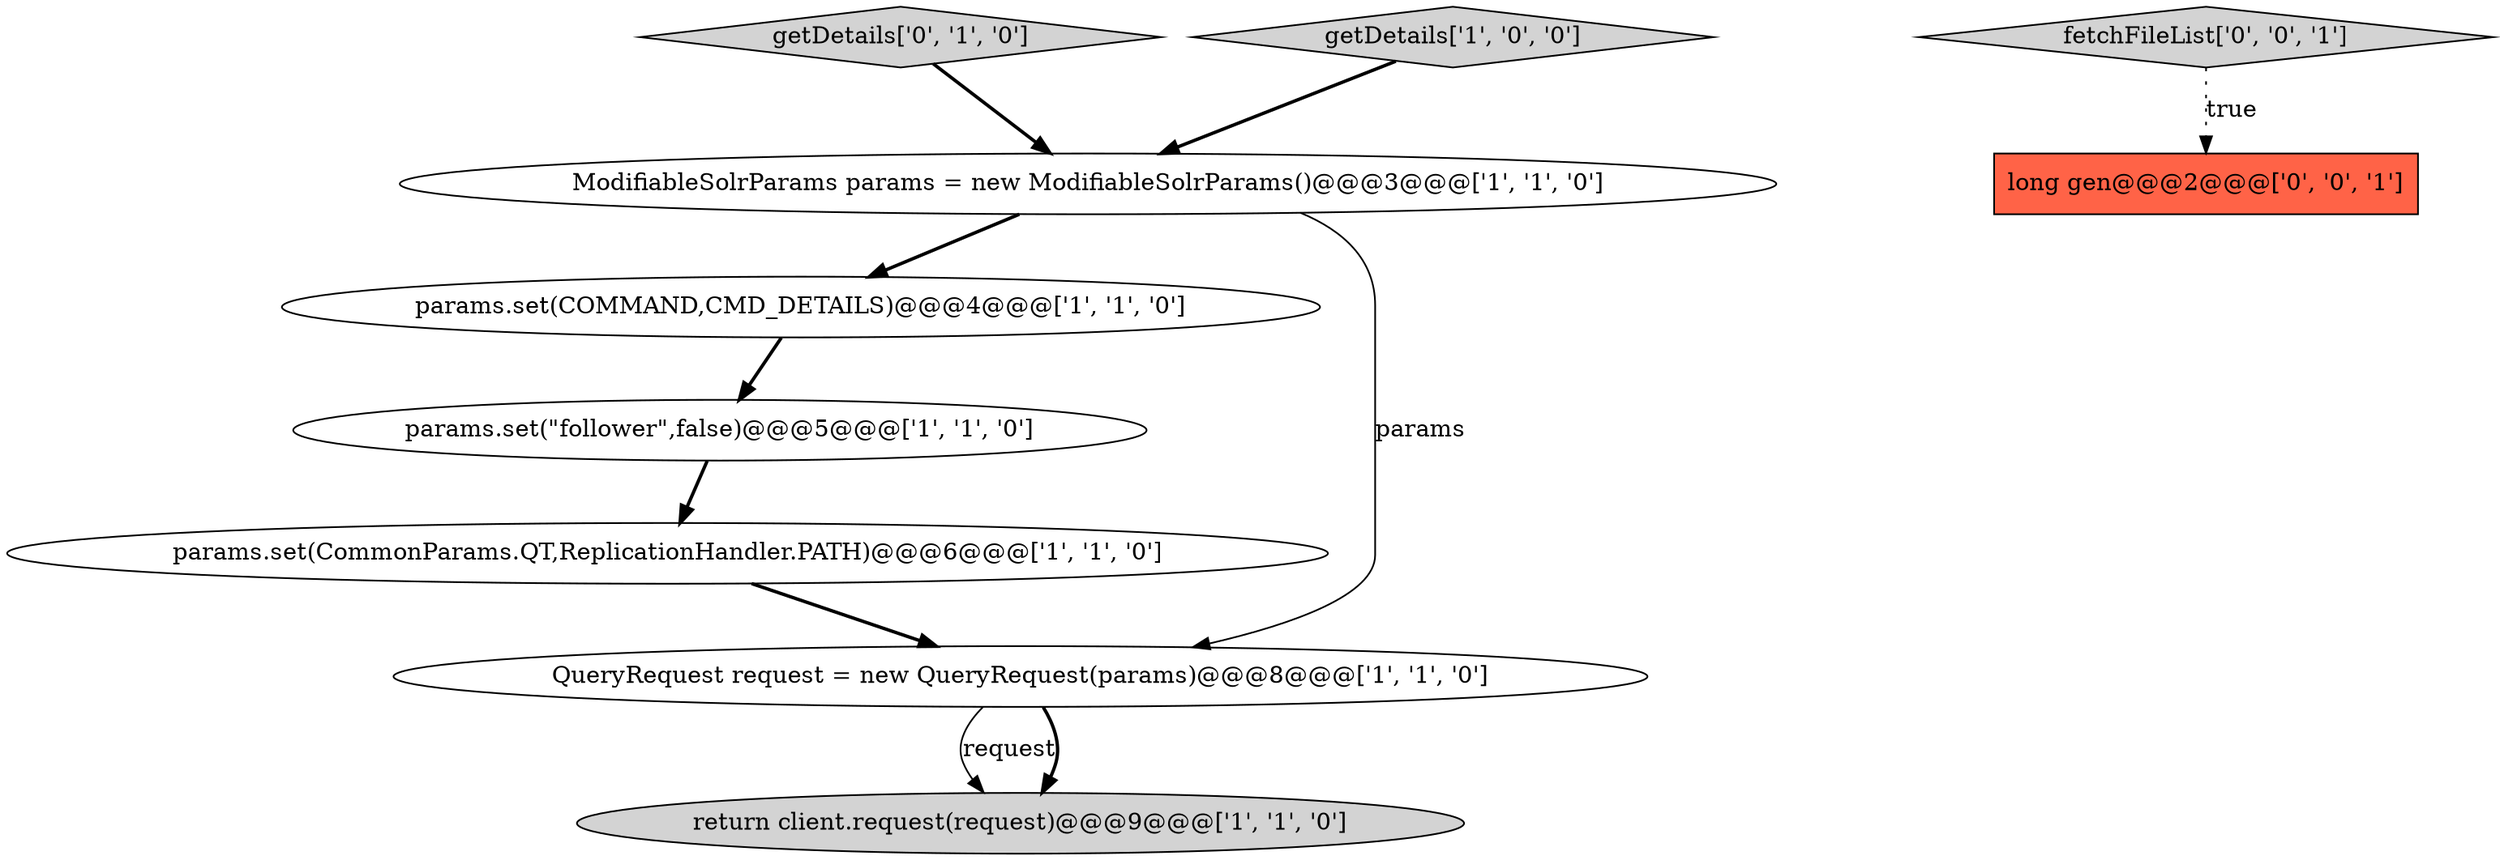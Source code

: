 digraph {
7 [style = filled, label = "getDetails['0', '1', '0']", fillcolor = lightgray, shape = diamond image = "AAA0AAABBB2BBB"];
8 [style = filled, label = "long gen@@@2@@@['0', '0', '1']", fillcolor = tomato, shape = box image = "AAA0AAABBB3BBB"];
9 [style = filled, label = "fetchFileList['0', '0', '1']", fillcolor = lightgray, shape = diamond image = "AAA0AAABBB3BBB"];
6 [style = filled, label = "params.set(CommonParams.QT,ReplicationHandler.PATH)@@@6@@@['1', '1', '0']", fillcolor = white, shape = ellipse image = "AAA0AAABBB1BBB"];
0 [style = filled, label = "params.set(\"follower\",false)@@@5@@@['1', '1', '0']", fillcolor = white, shape = ellipse image = "AAA0AAABBB1BBB"];
1 [style = filled, label = "return client.request(request)@@@9@@@['1', '1', '0']", fillcolor = lightgray, shape = ellipse image = "AAA0AAABBB1BBB"];
2 [style = filled, label = "params.set(COMMAND,CMD_DETAILS)@@@4@@@['1', '1', '0']", fillcolor = white, shape = ellipse image = "AAA0AAABBB1BBB"];
4 [style = filled, label = "QueryRequest request = new QueryRequest(params)@@@8@@@['1', '1', '0']", fillcolor = white, shape = ellipse image = "AAA0AAABBB1BBB"];
5 [style = filled, label = "getDetails['1', '0', '0']", fillcolor = lightgray, shape = diamond image = "AAA0AAABBB1BBB"];
3 [style = filled, label = "ModifiableSolrParams params = new ModifiableSolrParams()@@@3@@@['1', '1', '0']", fillcolor = white, shape = ellipse image = "AAA0AAABBB1BBB"];
0->6 [style = bold, label=""];
4->1 [style = solid, label="request"];
2->0 [style = bold, label=""];
5->3 [style = bold, label=""];
9->8 [style = dotted, label="true"];
6->4 [style = bold, label=""];
3->2 [style = bold, label=""];
3->4 [style = solid, label="params"];
4->1 [style = bold, label=""];
7->3 [style = bold, label=""];
}
